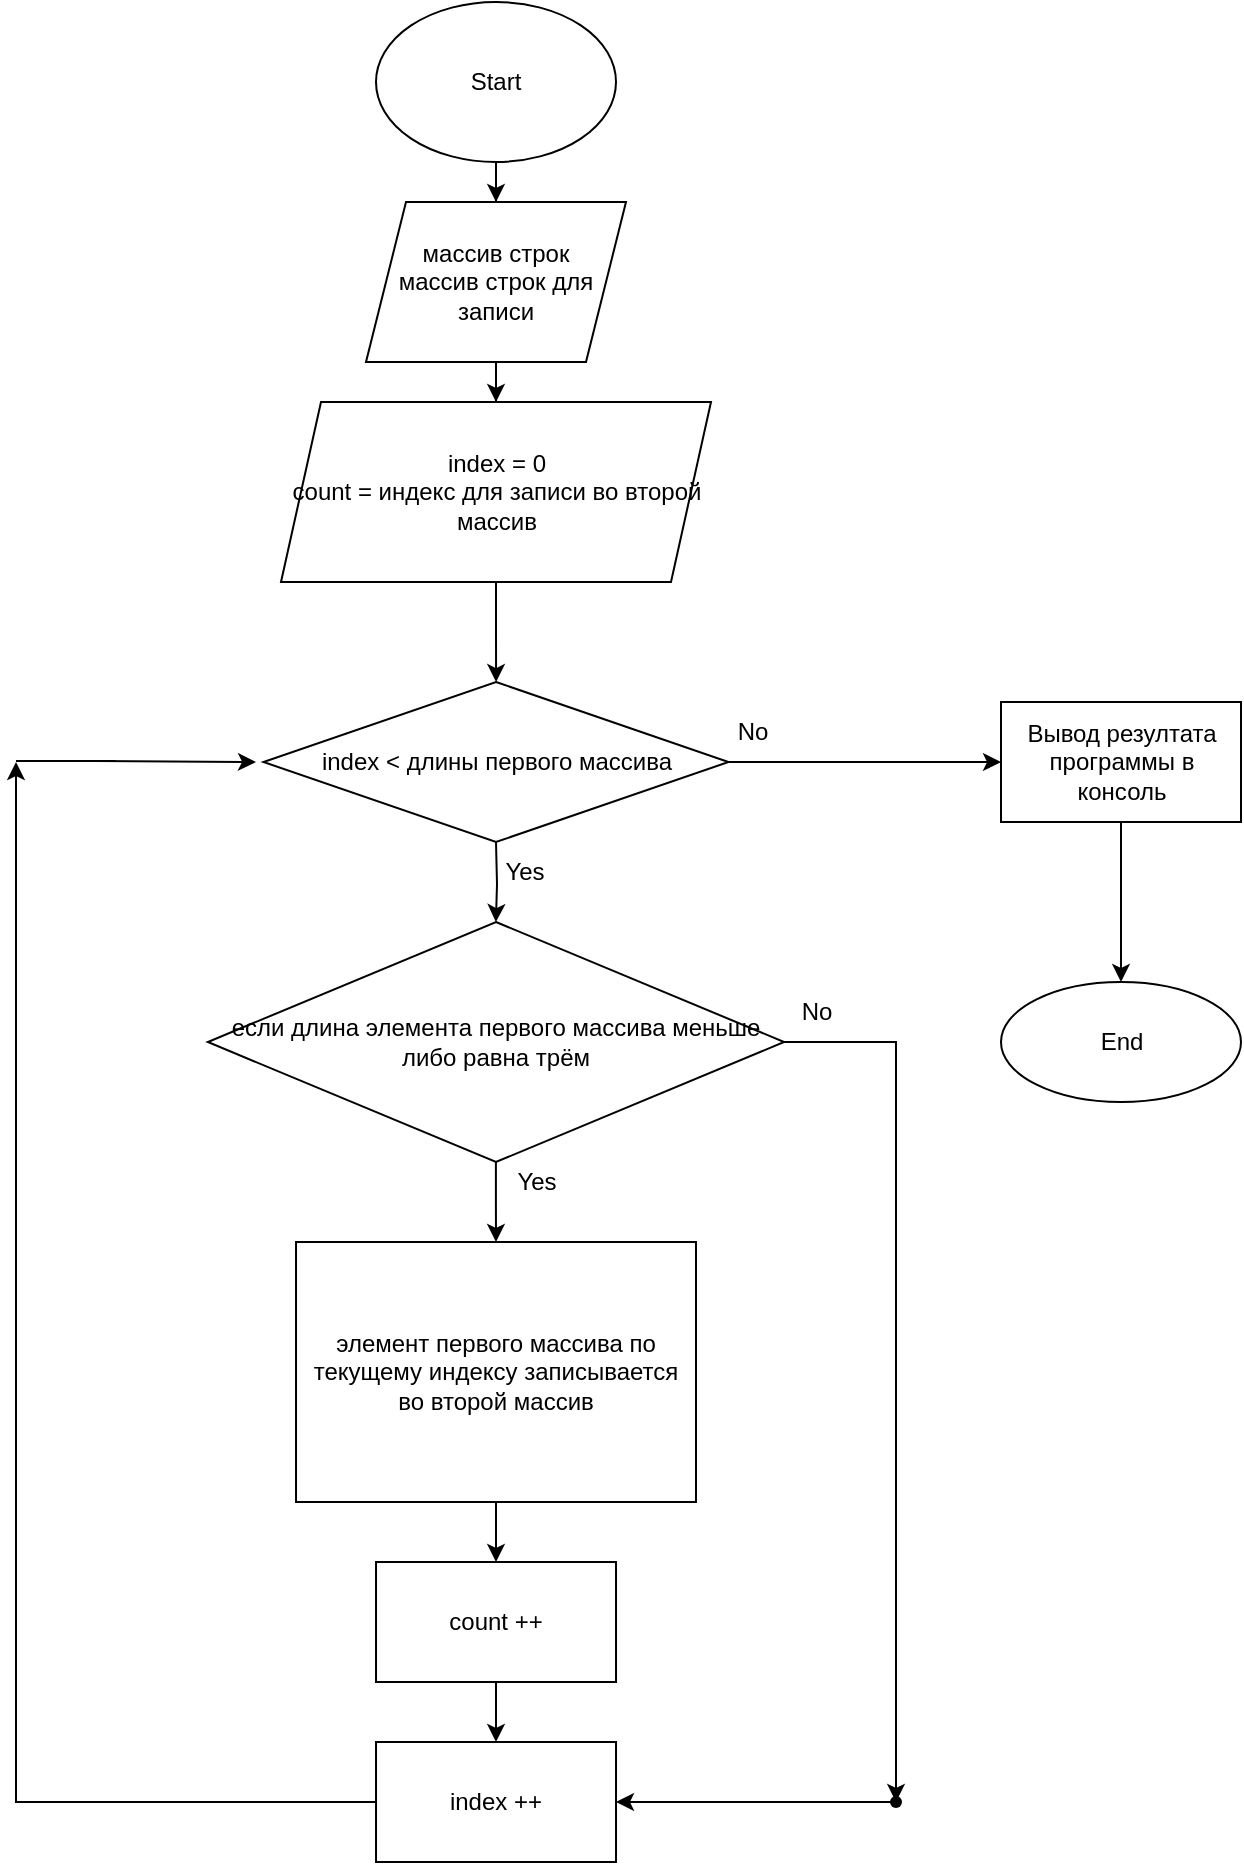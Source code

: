 <mxfile version="20.2.3" type="device"><diagram id="RYn60xtxJYrrkW_Rqd2a" name="Страница 1"><mxGraphModel dx="942" dy="745" grid="1" gridSize="10" guides="1" tooltips="1" connect="1" arrows="1" fold="1" page="1" pageScale="1" pageWidth="827" pageHeight="1169" math="0" shadow="0"><root><mxCell id="0"/><mxCell id="1" parent="0"/><mxCell id="rGJ4CNRBPMb1GjvAS9h6-3" value="" style="edgeStyle=orthogonalEdgeStyle;rounded=0;orthogonalLoop=1;jettySize=auto;html=1;" edge="1" parent="1" source="rGJ4CNRBPMb1GjvAS9h6-1" target="rGJ4CNRBPMb1GjvAS9h6-2"><mxGeometry relative="1" as="geometry"/></mxCell><mxCell id="rGJ4CNRBPMb1GjvAS9h6-1" value="Start" style="ellipse;whiteSpace=wrap;html=1;" vertex="1" parent="1"><mxGeometry x="340" y="20" width="120" height="80" as="geometry"/></mxCell><mxCell id="rGJ4CNRBPMb1GjvAS9h6-34" value="" style="edgeStyle=orthogonalEdgeStyle;rounded=0;orthogonalLoop=1;jettySize=auto;html=1;" edge="1" parent="1" source="rGJ4CNRBPMb1GjvAS9h6-2" target="rGJ4CNRBPMb1GjvAS9h6-33"><mxGeometry relative="1" as="geometry"/></mxCell><mxCell id="rGJ4CNRBPMb1GjvAS9h6-2" value="массив строк&lt;br&gt;массив строк для записи" style="shape=parallelogram;perimeter=parallelogramPerimeter;whiteSpace=wrap;html=1;fixedSize=1;" vertex="1" parent="1"><mxGeometry x="335" y="120" width="130" height="80" as="geometry"/></mxCell><mxCell id="rGJ4CNRBPMb1GjvAS9h6-38" value="" style="edgeStyle=orthogonalEdgeStyle;rounded=0;orthogonalLoop=1;jettySize=auto;html=1;" edge="1" parent="1" source="rGJ4CNRBPMb1GjvAS9h6-4" target="rGJ4CNRBPMb1GjvAS9h6-37"><mxGeometry relative="1" as="geometry"/></mxCell><mxCell id="rGJ4CNRBPMb1GjvAS9h6-4" value="index &amp;lt; длины первого массива" style="rhombus;whiteSpace=wrap;html=1;" vertex="1" parent="1"><mxGeometry x="283.75" y="360" width="232.5" height="80" as="geometry"/></mxCell><mxCell id="rGJ4CNRBPMb1GjvAS9h6-9" value="" style="edgeStyle=orthogonalEdgeStyle;rounded=0;orthogonalLoop=1;jettySize=auto;html=1;" edge="1" parent="1" source="rGJ4CNRBPMb1GjvAS9h6-6" target="rGJ4CNRBPMb1GjvAS9h6-8"><mxGeometry relative="1" as="geometry"/></mxCell><mxCell id="rGJ4CNRBPMb1GjvAS9h6-31" value="" style="edgeStyle=orthogonalEdgeStyle;rounded=0;orthogonalLoop=1;jettySize=auto;html=1;" edge="1" parent="1" source="rGJ4CNRBPMb1GjvAS9h6-6" target="rGJ4CNRBPMb1GjvAS9h6-30"><mxGeometry relative="1" as="geometry"/></mxCell><mxCell id="rGJ4CNRBPMb1GjvAS9h6-6" value="если длина элемента первого массива меньше либо равна трём" style="rhombus;whiteSpace=wrap;html=1;" vertex="1" parent="1"><mxGeometry x="255.93" y="480" width="288.13" height="120" as="geometry"/></mxCell><mxCell id="rGJ4CNRBPMb1GjvAS9h6-12" value="" style="edgeStyle=orthogonalEdgeStyle;rounded=0;orthogonalLoop=1;jettySize=auto;html=1;" edge="1" parent="1" source="rGJ4CNRBPMb1GjvAS9h6-8" target="rGJ4CNRBPMb1GjvAS9h6-11"><mxGeometry relative="1" as="geometry"/></mxCell><mxCell id="rGJ4CNRBPMb1GjvAS9h6-8" value="элемент первого массива по текущему индексу записывается во второй массив" style="whiteSpace=wrap;html=1;" vertex="1" parent="1"><mxGeometry x="300.01" y="640" width="199.99" height="130" as="geometry"/></mxCell><mxCell id="rGJ4CNRBPMb1GjvAS9h6-10" value="Yes" style="text;html=1;align=center;verticalAlign=middle;resizable=0;points=[];autosize=1;strokeColor=none;fillColor=none;" vertex="1" parent="1"><mxGeometry x="394" y="440" width="40" height="30" as="geometry"/></mxCell><mxCell id="rGJ4CNRBPMb1GjvAS9h6-21" value="" style="edgeStyle=orthogonalEdgeStyle;rounded=0;orthogonalLoop=1;jettySize=auto;html=1;" edge="1" parent="1" source="rGJ4CNRBPMb1GjvAS9h6-11" target="rGJ4CNRBPMb1GjvAS9h6-20"><mxGeometry relative="1" as="geometry"/></mxCell><mxCell id="rGJ4CNRBPMb1GjvAS9h6-11" value="count ++" style="whiteSpace=wrap;html=1;" vertex="1" parent="1"><mxGeometry x="340.01" y="800" width="120" height="60" as="geometry"/></mxCell><mxCell id="rGJ4CNRBPMb1GjvAS9h6-19" value="" style="edgeStyle=orthogonalEdgeStyle;rounded=0;orthogonalLoop=1;jettySize=auto;html=1;" edge="1" parent="1" target="rGJ4CNRBPMb1GjvAS9h6-6"><mxGeometry relative="1" as="geometry"><mxPoint x="400" y="440" as="sourcePoint"/></mxGeometry></mxCell><mxCell id="rGJ4CNRBPMb1GjvAS9h6-23" value="" style="edgeStyle=orthogonalEdgeStyle;rounded=0;orthogonalLoop=1;jettySize=auto;html=1;" edge="1" parent="1" source="rGJ4CNRBPMb1GjvAS9h6-20"><mxGeometry relative="1" as="geometry"><mxPoint x="160" y="400" as="targetPoint"/><Array as="points"><mxPoint x="160" y="920"/></Array></mxGeometry></mxCell><mxCell id="rGJ4CNRBPMb1GjvAS9h6-20" value="index ++" style="whiteSpace=wrap;html=1;" vertex="1" parent="1"><mxGeometry x="340.01" y="890" width="120" height="60" as="geometry"/></mxCell><mxCell id="rGJ4CNRBPMb1GjvAS9h6-24" value="" style="endArrow=classic;html=1;rounded=0;startArrow=none;" edge="1" parent="1"><mxGeometry width="50" height="50" relative="1" as="geometry"><mxPoint x="200.005" y="399.5" as="sourcePoint"/><mxPoint x="280" y="400" as="targetPoint"/></mxGeometry></mxCell><mxCell id="rGJ4CNRBPMb1GjvAS9h6-25" value="Yes" style="text;html=1;align=center;verticalAlign=middle;resizable=0;points=[];autosize=1;strokeColor=none;fillColor=none;" vertex="1" parent="1"><mxGeometry x="400" y="595" width="40" height="30" as="geometry"/></mxCell><mxCell id="rGJ4CNRBPMb1GjvAS9h6-28" value="" style="endArrow=none;html=1;rounded=0;entryX=0.467;entryY=0.633;entryDx=0;entryDy=0;entryPerimeter=0;" edge="1" parent="1"><mxGeometry width="50" height="50" relative="1" as="geometry"><mxPoint x="160" y="399.5" as="sourcePoint"/><mxPoint x="209.995" y="399.5" as="targetPoint"/></mxGeometry></mxCell><mxCell id="rGJ4CNRBPMb1GjvAS9h6-29" value="No" style="text;html=1;align=center;verticalAlign=middle;resizable=0;points=[];autosize=1;strokeColor=none;fillColor=none;" vertex="1" parent="1"><mxGeometry x="540.01" y="510" width="40" height="30" as="geometry"/></mxCell><mxCell id="rGJ4CNRBPMb1GjvAS9h6-32" value="" style="edgeStyle=orthogonalEdgeStyle;rounded=0;orthogonalLoop=1;jettySize=auto;html=1;" edge="1" parent="1" source="rGJ4CNRBPMb1GjvAS9h6-30" target="rGJ4CNRBPMb1GjvAS9h6-20"><mxGeometry relative="1" as="geometry"/></mxCell><mxCell id="rGJ4CNRBPMb1GjvAS9h6-30" value="" style="shape=waypoint;sketch=0;size=6;pointerEvents=1;points=[];fillColor=default;resizable=0;rotatable=0;perimeter=centerPerimeter;snapToPoint=1;" vertex="1" parent="1"><mxGeometry x="580.005" y="900" width="40" height="40" as="geometry"/></mxCell><mxCell id="rGJ4CNRBPMb1GjvAS9h6-36" value="" style="edgeStyle=orthogonalEdgeStyle;rounded=0;orthogonalLoop=1;jettySize=auto;html=1;" edge="1" parent="1" source="rGJ4CNRBPMb1GjvAS9h6-33" target="rGJ4CNRBPMb1GjvAS9h6-4"><mxGeometry relative="1" as="geometry"/></mxCell><mxCell id="rGJ4CNRBPMb1GjvAS9h6-33" value="index = 0&lt;br&gt;count = индекс для записи во второй массив" style="shape=parallelogram;perimeter=parallelogramPerimeter;whiteSpace=wrap;html=1;fixedSize=1;" vertex="1" parent="1"><mxGeometry x="292.5" y="220" width="215" height="90" as="geometry"/></mxCell><mxCell id="rGJ4CNRBPMb1GjvAS9h6-41" value="" style="edgeStyle=orthogonalEdgeStyle;rounded=0;orthogonalLoop=1;jettySize=auto;html=1;" edge="1" parent="1" source="rGJ4CNRBPMb1GjvAS9h6-37" target="rGJ4CNRBPMb1GjvAS9h6-40"><mxGeometry relative="1" as="geometry"/></mxCell><mxCell id="rGJ4CNRBPMb1GjvAS9h6-37" value="Вывод резултата программы в консоль" style="whiteSpace=wrap;html=1;" vertex="1" parent="1"><mxGeometry x="652.5" y="370" width="120" height="60" as="geometry"/></mxCell><mxCell id="rGJ4CNRBPMb1GjvAS9h6-39" value="No" style="text;html=1;align=center;verticalAlign=middle;resizable=0;points=[];autosize=1;strokeColor=none;fillColor=none;" vertex="1" parent="1"><mxGeometry x="507.5" y="370" width="40" height="30" as="geometry"/></mxCell><mxCell id="rGJ4CNRBPMb1GjvAS9h6-40" value="End" style="ellipse;whiteSpace=wrap;html=1;" vertex="1" parent="1"><mxGeometry x="652.5" y="510" width="120" height="60" as="geometry"/></mxCell></root></mxGraphModel></diagram></mxfile>